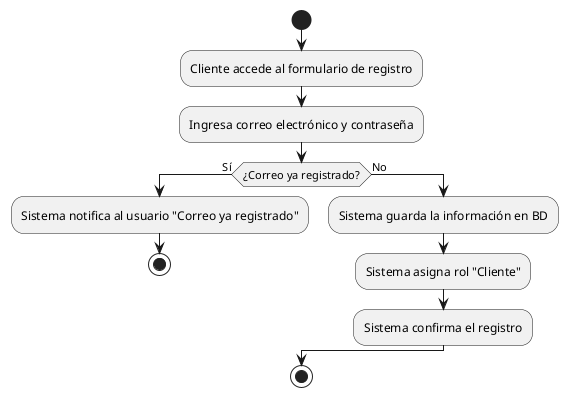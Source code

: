 @startuml
start
:Cliente accede al formulario de registro;
:Ingresa correo electrónico y contraseña;

if (¿Correo ya registrado?) then (Sí)
  :Sistema notifica al usuario "Correo ya registrado";
  stop
else (No)
  :Sistema guarda la información en BD;
  :Sistema asigna rol "Cliente";
  :Sistema confirma el registro;
endif

stop
@enduml